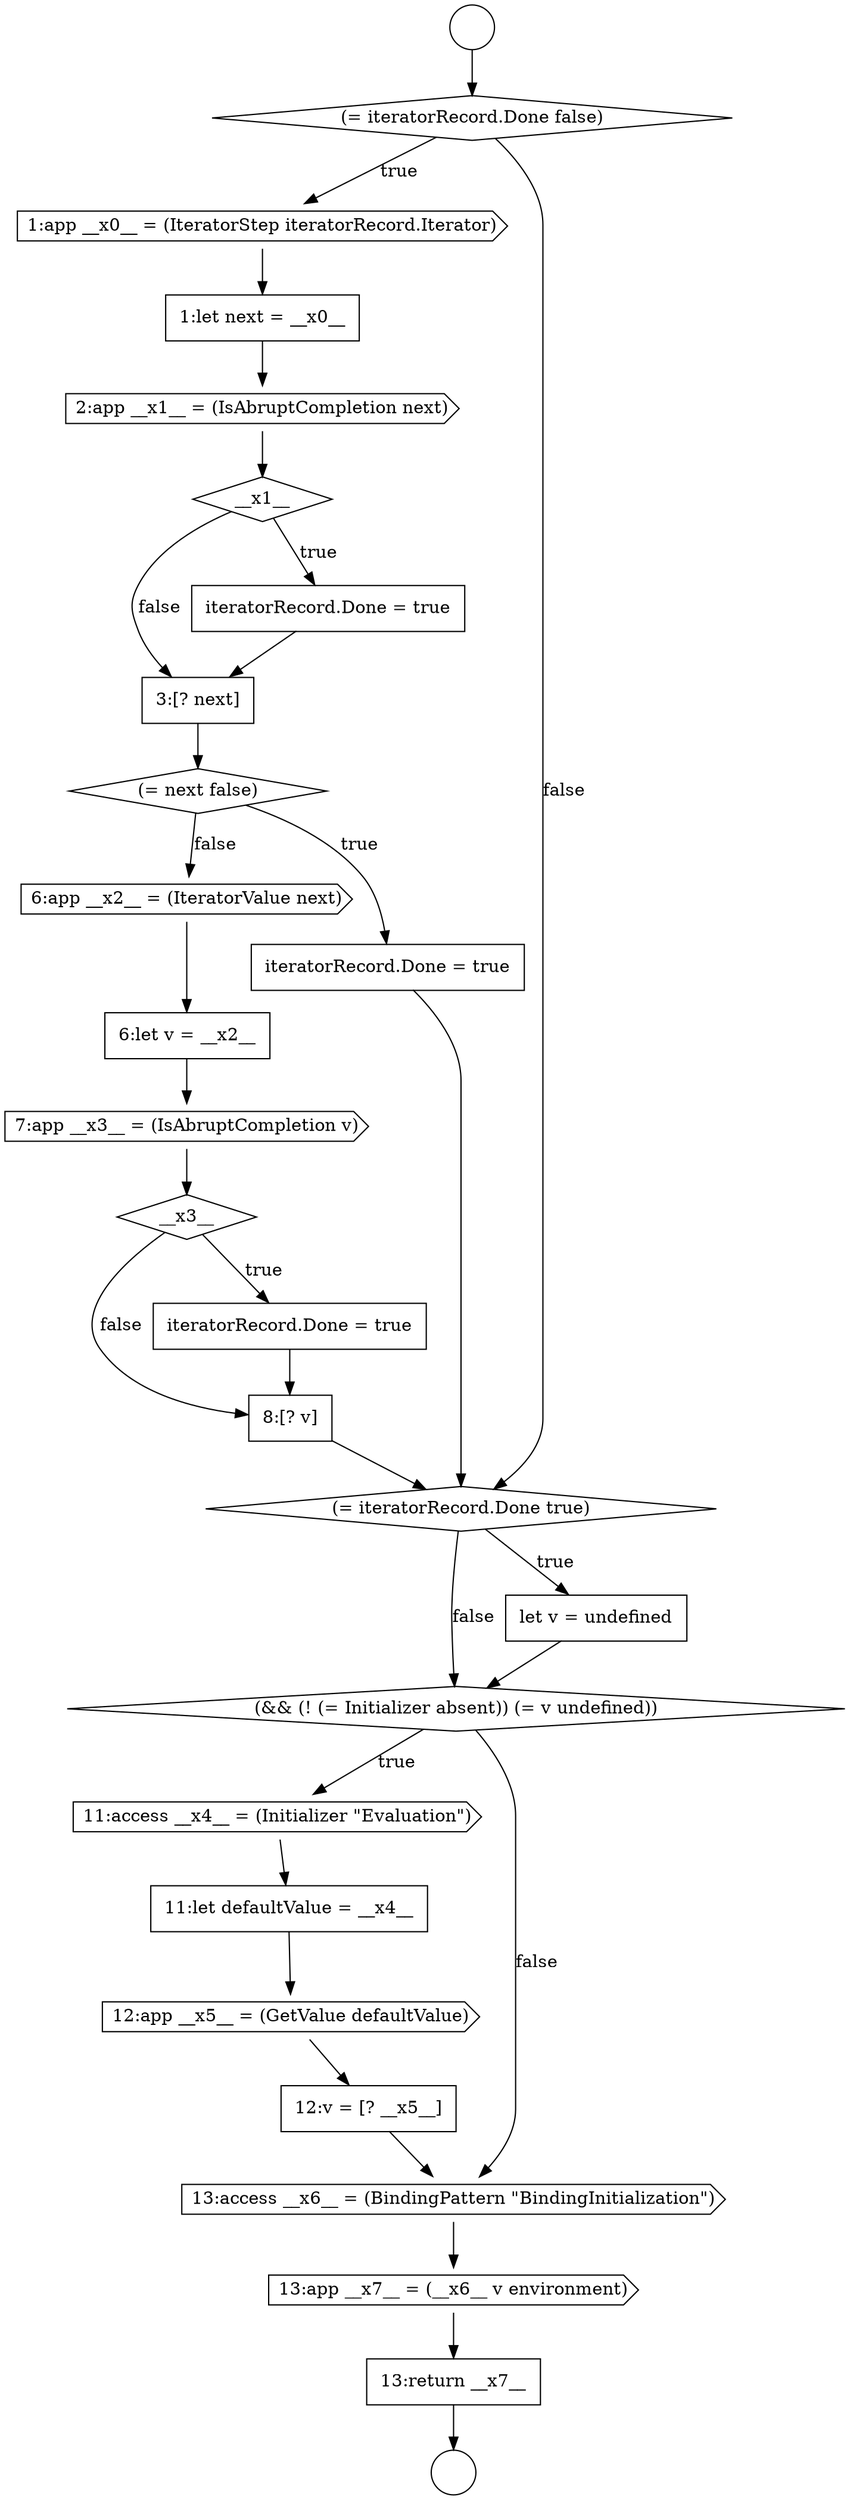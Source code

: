 digraph {
  node6121 [shape=diamond, label=<<font color="black">(= iteratorRecord.Done false)</font>> color="black" fillcolor="white" style=filled]
  node6142 [shape=none, margin=0, label=<<font color="black">
    <table border="0" cellborder="1" cellspacing="0" cellpadding="10">
      <tr><td align="left">12:v = [? __x5__]</td></tr>
    </table>
  </font>> color="black" fillcolor="white" style=filled]
  node6127 [shape=none, margin=0, label=<<font color="black">
    <table border="0" cellborder="1" cellspacing="0" cellpadding="10">
      <tr><td align="left">3:[? next]</td></tr>
    </table>
  </font>> color="black" fillcolor="white" style=filled]
  node6138 [shape=diamond, label=<<font color="black">(&amp;&amp; (! (= Initializer absent)) (= v undefined))</font>> color="black" fillcolor="white" style=filled]
  node6130 [shape=cds, label=<<font color="black">6:app __x2__ = (IteratorValue next)</font>> color="black" fillcolor="white" style=filled]
  node6135 [shape=none, margin=0, label=<<font color="black">
    <table border="0" cellborder="1" cellspacing="0" cellpadding="10">
      <tr><td align="left">8:[? v]</td></tr>
    </table>
  </font>> color="black" fillcolor="white" style=filled]
  node6139 [shape=cds, label=<<font color="black">11:access __x4__ = (Initializer &quot;Evaluation&quot;)</font>> color="black" fillcolor="white" style=filled]
  node6143 [shape=cds, label=<<font color="black">13:access __x6__ = (BindingPattern &quot;BindingInitialization&quot;)</font>> color="black" fillcolor="white" style=filled]
  node6140 [shape=none, margin=0, label=<<font color="black">
    <table border="0" cellborder="1" cellspacing="0" cellpadding="10">
      <tr><td align="left">11:let defaultValue = __x4__</td></tr>
    </table>
  </font>> color="black" fillcolor="white" style=filled]
  node6123 [shape=none, margin=0, label=<<font color="black">
    <table border="0" cellborder="1" cellspacing="0" cellpadding="10">
      <tr><td align="left">1:let next = __x0__</td></tr>
    </table>
  </font>> color="black" fillcolor="white" style=filled]
  node6144 [shape=cds, label=<<font color="black">13:app __x7__ = (__x6__ v environment)</font>> color="black" fillcolor="white" style=filled]
  node6132 [shape=cds, label=<<font color="black">7:app __x3__ = (IsAbruptCompletion v)</font>> color="black" fillcolor="white" style=filled]
  node6120 [shape=circle label=" " color="black" fillcolor="white" style=filled]
  node6125 [shape=diamond, label=<<font color="black">__x1__</font>> color="black" fillcolor="white" style=filled]
  node6137 [shape=none, margin=0, label=<<font color="black">
    <table border="0" cellborder="1" cellspacing="0" cellpadding="10">
      <tr><td align="left">let v = undefined</td></tr>
    </table>
  </font>> color="black" fillcolor="white" style=filled]
  node6131 [shape=none, margin=0, label=<<font color="black">
    <table border="0" cellborder="1" cellspacing="0" cellpadding="10">
      <tr><td align="left">6:let v = __x2__</td></tr>
    </table>
  </font>> color="black" fillcolor="white" style=filled]
  node6124 [shape=cds, label=<<font color="black">2:app __x1__ = (IsAbruptCompletion next)</font>> color="black" fillcolor="white" style=filled]
  node6122 [shape=cds, label=<<font color="black">1:app __x0__ = (IteratorStep iteratorRecord.Iterator)</font>> color="black" fillcolor="white" style=filled]
  node6133 [shape=diamond, label=<<font color="black">__x3__</font>> color="black" fillcolor="white" style=filled]
  node6128 [shape=diamond, label=<<font color="black">(= next false)</font>> color="black" fillcolor="white" style=filled]
  node6134 [shape=none, margin=0, label=<<font color="black">
    <table border="0" cellborder="1" cellspacing="0" cellpadding="10">
      <tr><td align="left">iteratorRecord.Done = true</td></tr>
    </table>
  </font>> color="black" fillcolor="white" style=filled]
  node6129 [shape=none, margin=0, label=<<font color="black">
    <table border="0" cellborder="1" cellspacing="0" cellpadding="10">
      <tr><td align="left">iteratorRecord.Done = true</td></tr>
    </table>
  </font>> color="black" fillcolor="white" style=filled]
  node6136 [shape=diamond, label=<<font color="black">(= iteratorRecord.Done true)</font>> color="black" fillcolor="white" style=filled]
  node6126 [shape=none, margin=0, label=<<font color="black">
    <table border="0" cellborder="1" cellspacing="0" cellpadding="10">
      <tr><td align="left">iteratorRecord.Done = true</td></tr>
    </table>
  </font>> color="black" fillcolor="white" style=filled]
  node6145 [shape=none, margin=0, label=<<font color="black">
    <table border="0" cellborder="1" cellspacing="0" cellpadding="10">
      <tr><td align="left">13:return __x7__</td></tr>
    </table>
  </font>> color="black" fillcolor="white" style=filled]
  node6119 [shape=circle label=" " color="black" fillcolor="white" style=filled]
  node6141 [shape=cds, label=<<font color="black">12:app __x5__ = (GetValue defaultValue)</font>> color="black" fillcolor="white" style=filled]
  node6136 -> node6137 [label=<<font color="black">true</font>> color="black"]
  node6136 -> node6138 [label=<<font color="black">false</font>> color="black"]
  node6145 -> node6120 [ color="black"]
  node6144 -> node6145 [ color="black"]
  node6140 -> node6141 [ color="black"]
  node6141 -> node6142 [ color="black"]
  node6137 -> node6138 [ color="black"]
  node6126 -> node6127 [ color="black"]
  node6121 -> node6122 [label=<<font color="black">true</font>> color="black"]
  node6121 -> node6136 [label=<<font color="black">false</font>> color="black"]
  node6122 -> node6123 [ color="black"]
  node6138 -> node6139 [label=<<font color="black">true</font>> color="black"]
  node6138 -> node6143 [label=<<font color="black">false</font>> color="black"]
  node6139 -> node6140 [ color="black"]
  node6128 -> node6129 [label=<<font color="black">true</font>> color="black"]
  node6128 -> node6130 [label=<<font color="black">false</font>> color="black"]
  node6130 -> node6131 [ color="black"]
  node6124 -> node6125 [ color="black"]
  node6119 -> node6121 [ color="black"]
  node6127 -> node6128 [ color="black"]
  node6134 -> node6135 [ color="black"]
  node6125 -> node6126 [label=<<font color="black">true</font>> color="black"]
  node6125 -> node6127 [label=<<font color="black">false</font>> color="black"]
  node6129 -> node6136 [ color="black"]
  node6133 -> node6134 [label=<<font color="black">true</font>> color="black"]
  node6133 -> node6135 [label=<<font color="black">false</font>> color="black"]
  node6131 -> node6132 [ color="black"]
  node6123 -> node6124 [ color="black"]
  node6132 -> node6133 [ color="black"]
  node6135 -> node6136 [ color="black"]
  node6143 -> node6144 [ color="black"]
  node6142 -> node6143 [ color="black"]
}
